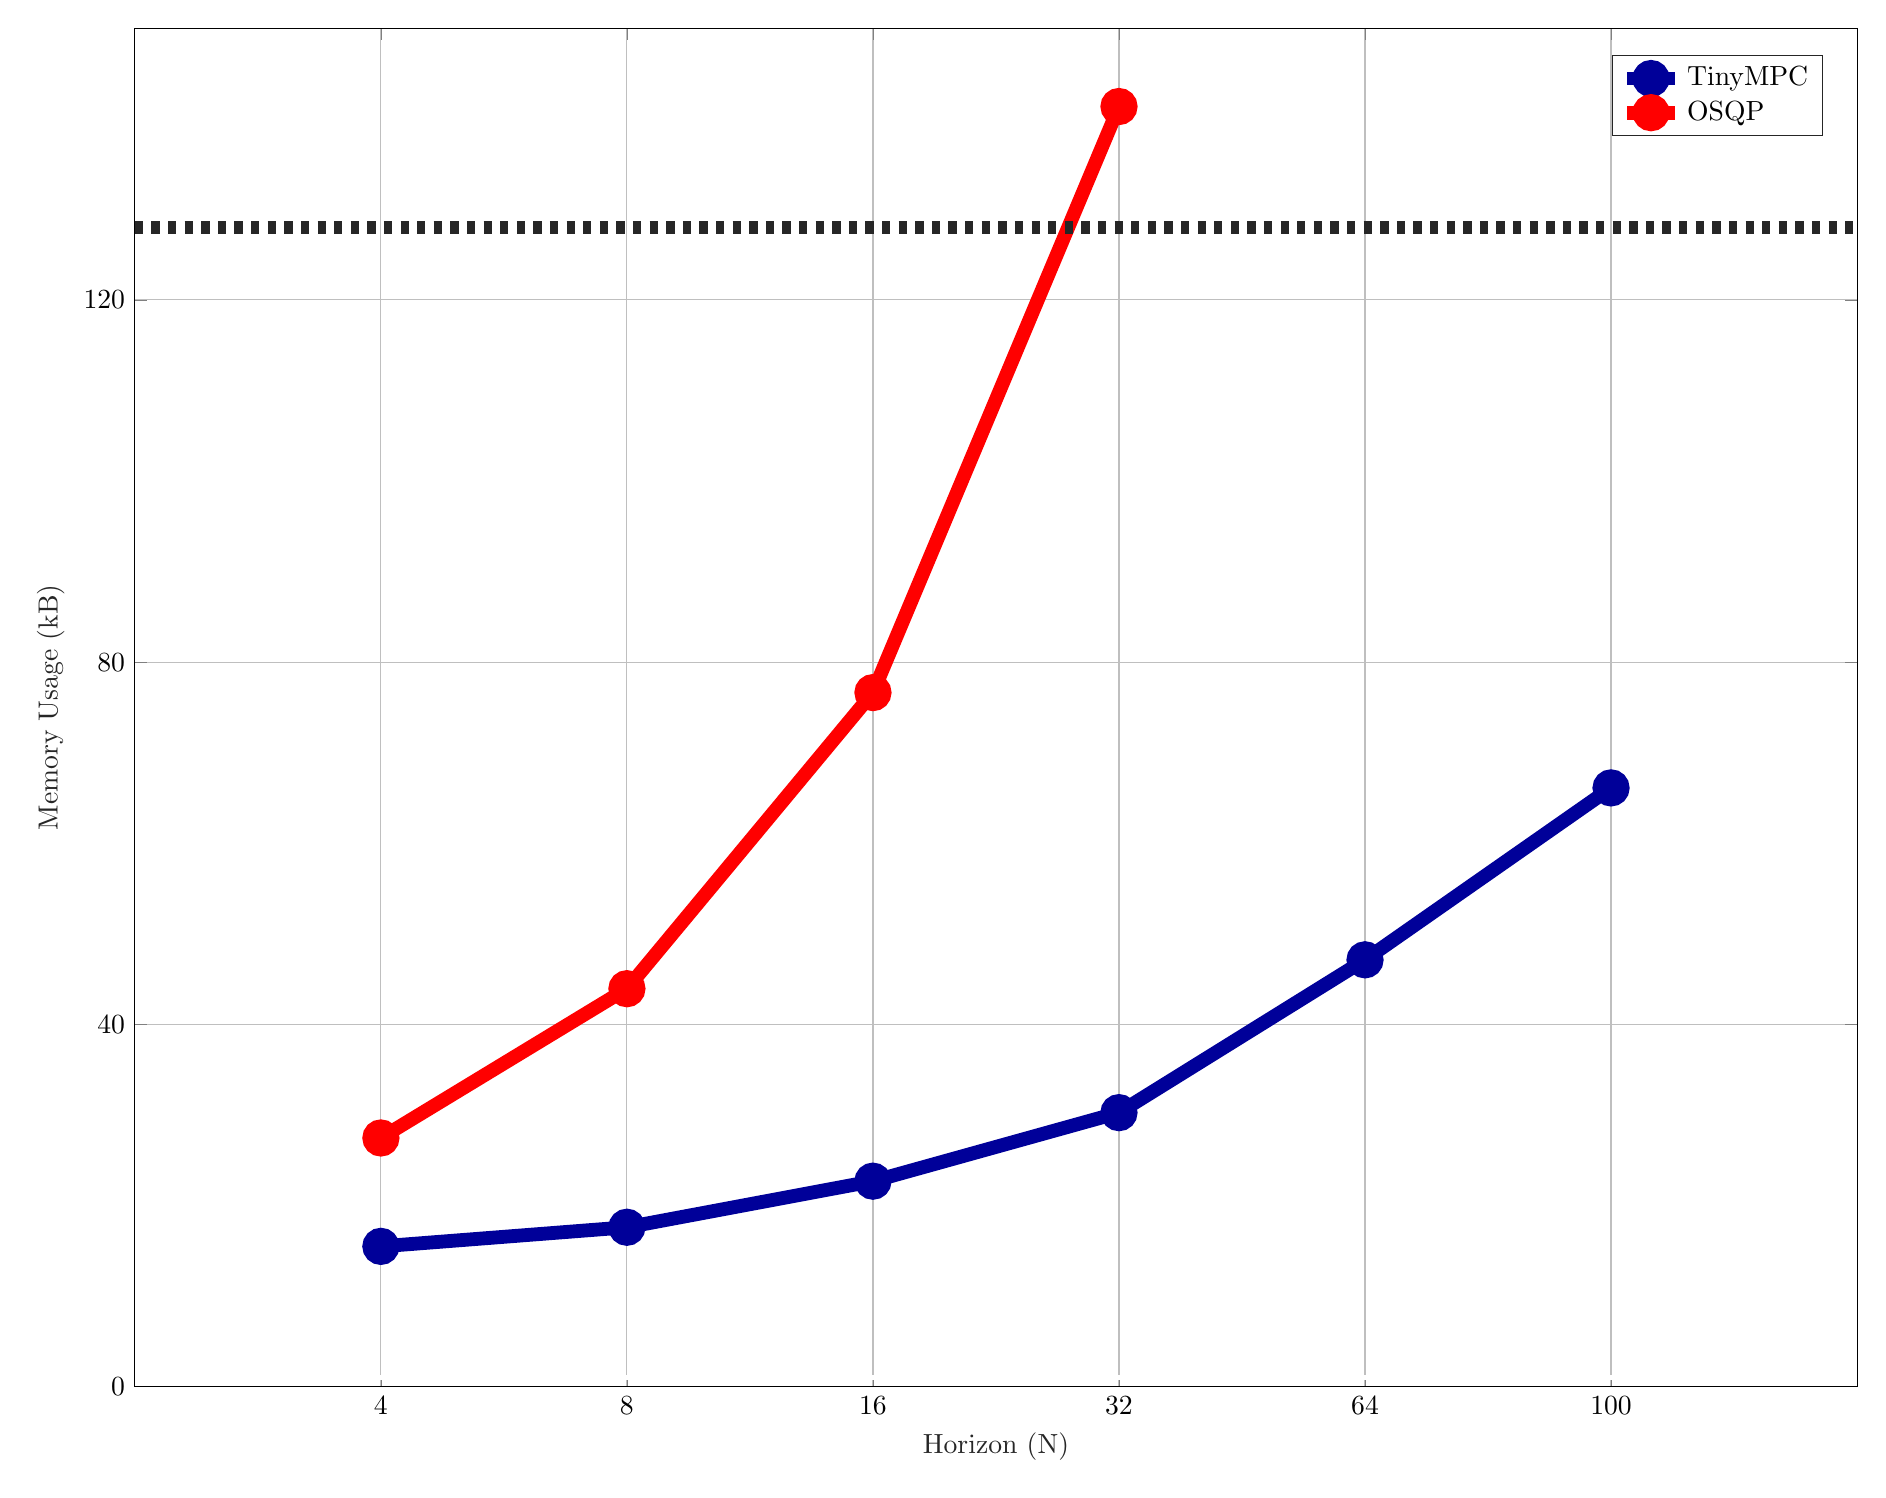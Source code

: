 % This file was created by matlab2tikz.
%
%The latest updates can be retrieved from
%  http://www.mathworks.com/matlabcentral/fileexchange/22022-matlab2tikz-matlab2tikz
%where you can also make suggestions and rate matlab2tikz.
%
\begin{tikzpicture}

\begin{axis}[%
width=8.611in,
height=6.792in,
at={(1.444in,0.917in)},
scale only axis,
xmin=0,
xmax=7,
xtick={1,2,3,4,5,6},
xticklabels={{4},{8},{16},{32},{64},{100}},
xlabel style={font=\color{white!15!black}},
xlabel={Horizon (N)},
ymin=0,
ymax=150,
ytick={  0,  40,  80, 120, 160},
ylabel style={font=\color{white!15!black}},
ylabel={Memory Usage (kB)},
axis background/.style={fill=white},
xmajorgrids,
ymajorgrids,
legend style={legend cell align=left, align=left, draw=white!15!black}
]
\addplot [color=black!40!blue, line width=5.0pt, mark size=4.2pt, mark=*, mark options={solid, black!40!blue}]
  table[row sep=crcr]{%
1	15.488\\
2	17.598\\
3	22.686\\
4	30.254\\
5	47.129\\
6	66.113\\
};
\addlegendentry{TinyMPC}

\addplot [color=white, line width=1.5pt, forget plot]
  table[row sep=crcr]{%
0.8	1\\
1.2	1\\
};
\addplot [color=white, line width=1.5pt, forget plot]
  table[row sep=crcr]{%
1.8	1\\
2.2	1\\
};
\addplot [color=white, line width=1.5pt, forget plot]
  table[row sep=crcr]{%
2.8	1\\
3.2	1\\
};
\addplot [color=white, line width=1.5pt, forget plot]
  table[row sep=crcr]{%
3.8	1\\
4.2	1\\
};
\addplot [color=white, line width=1.5pt, forget plot]
  table[row sep=crcr]{%
4.8	1\\
5.2	1\\
};
\addplot [color=white, line width=1.5pt, forget plot]
  table[row sep=crcr]{%
5.8	1\\
6.2	1\\
};
\addplot [color=red, line width=5.0pt, mark size=4.2pt, mark=*, mark options={solid, red}]
  table[row sep=crcr]{%
1	27.457\\
2	43.941\\
3	76.637\\
4	141.352\\
};
\addlegendentry{OSQP}

\addplot [color=white!15!black, dashed, line width=5.0pt, forget plot]
  table[row sep=crcr]{%
0	128\\
7	128\\
};
\end{axis}
\end{tikzpicture}%